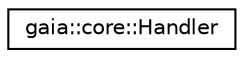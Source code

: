 digraph G
{
  edge [fontname="Helvetica",fontsize="10",labelfontname="Helvetica",labelfontsize="10"];
  node [fontname="Helvetica",fontsize="10",shape=record];
  rankdir=LR;
  Node1 [label="gaia::core::Handler",height=0.2,width=0.4,color="black", fillcolor="white", style="filled",URL="$d8/d3b/classgaia_1_1core_1_1_handler.html",tooltip="This class allows you to send and process Message on main thread."];
}
